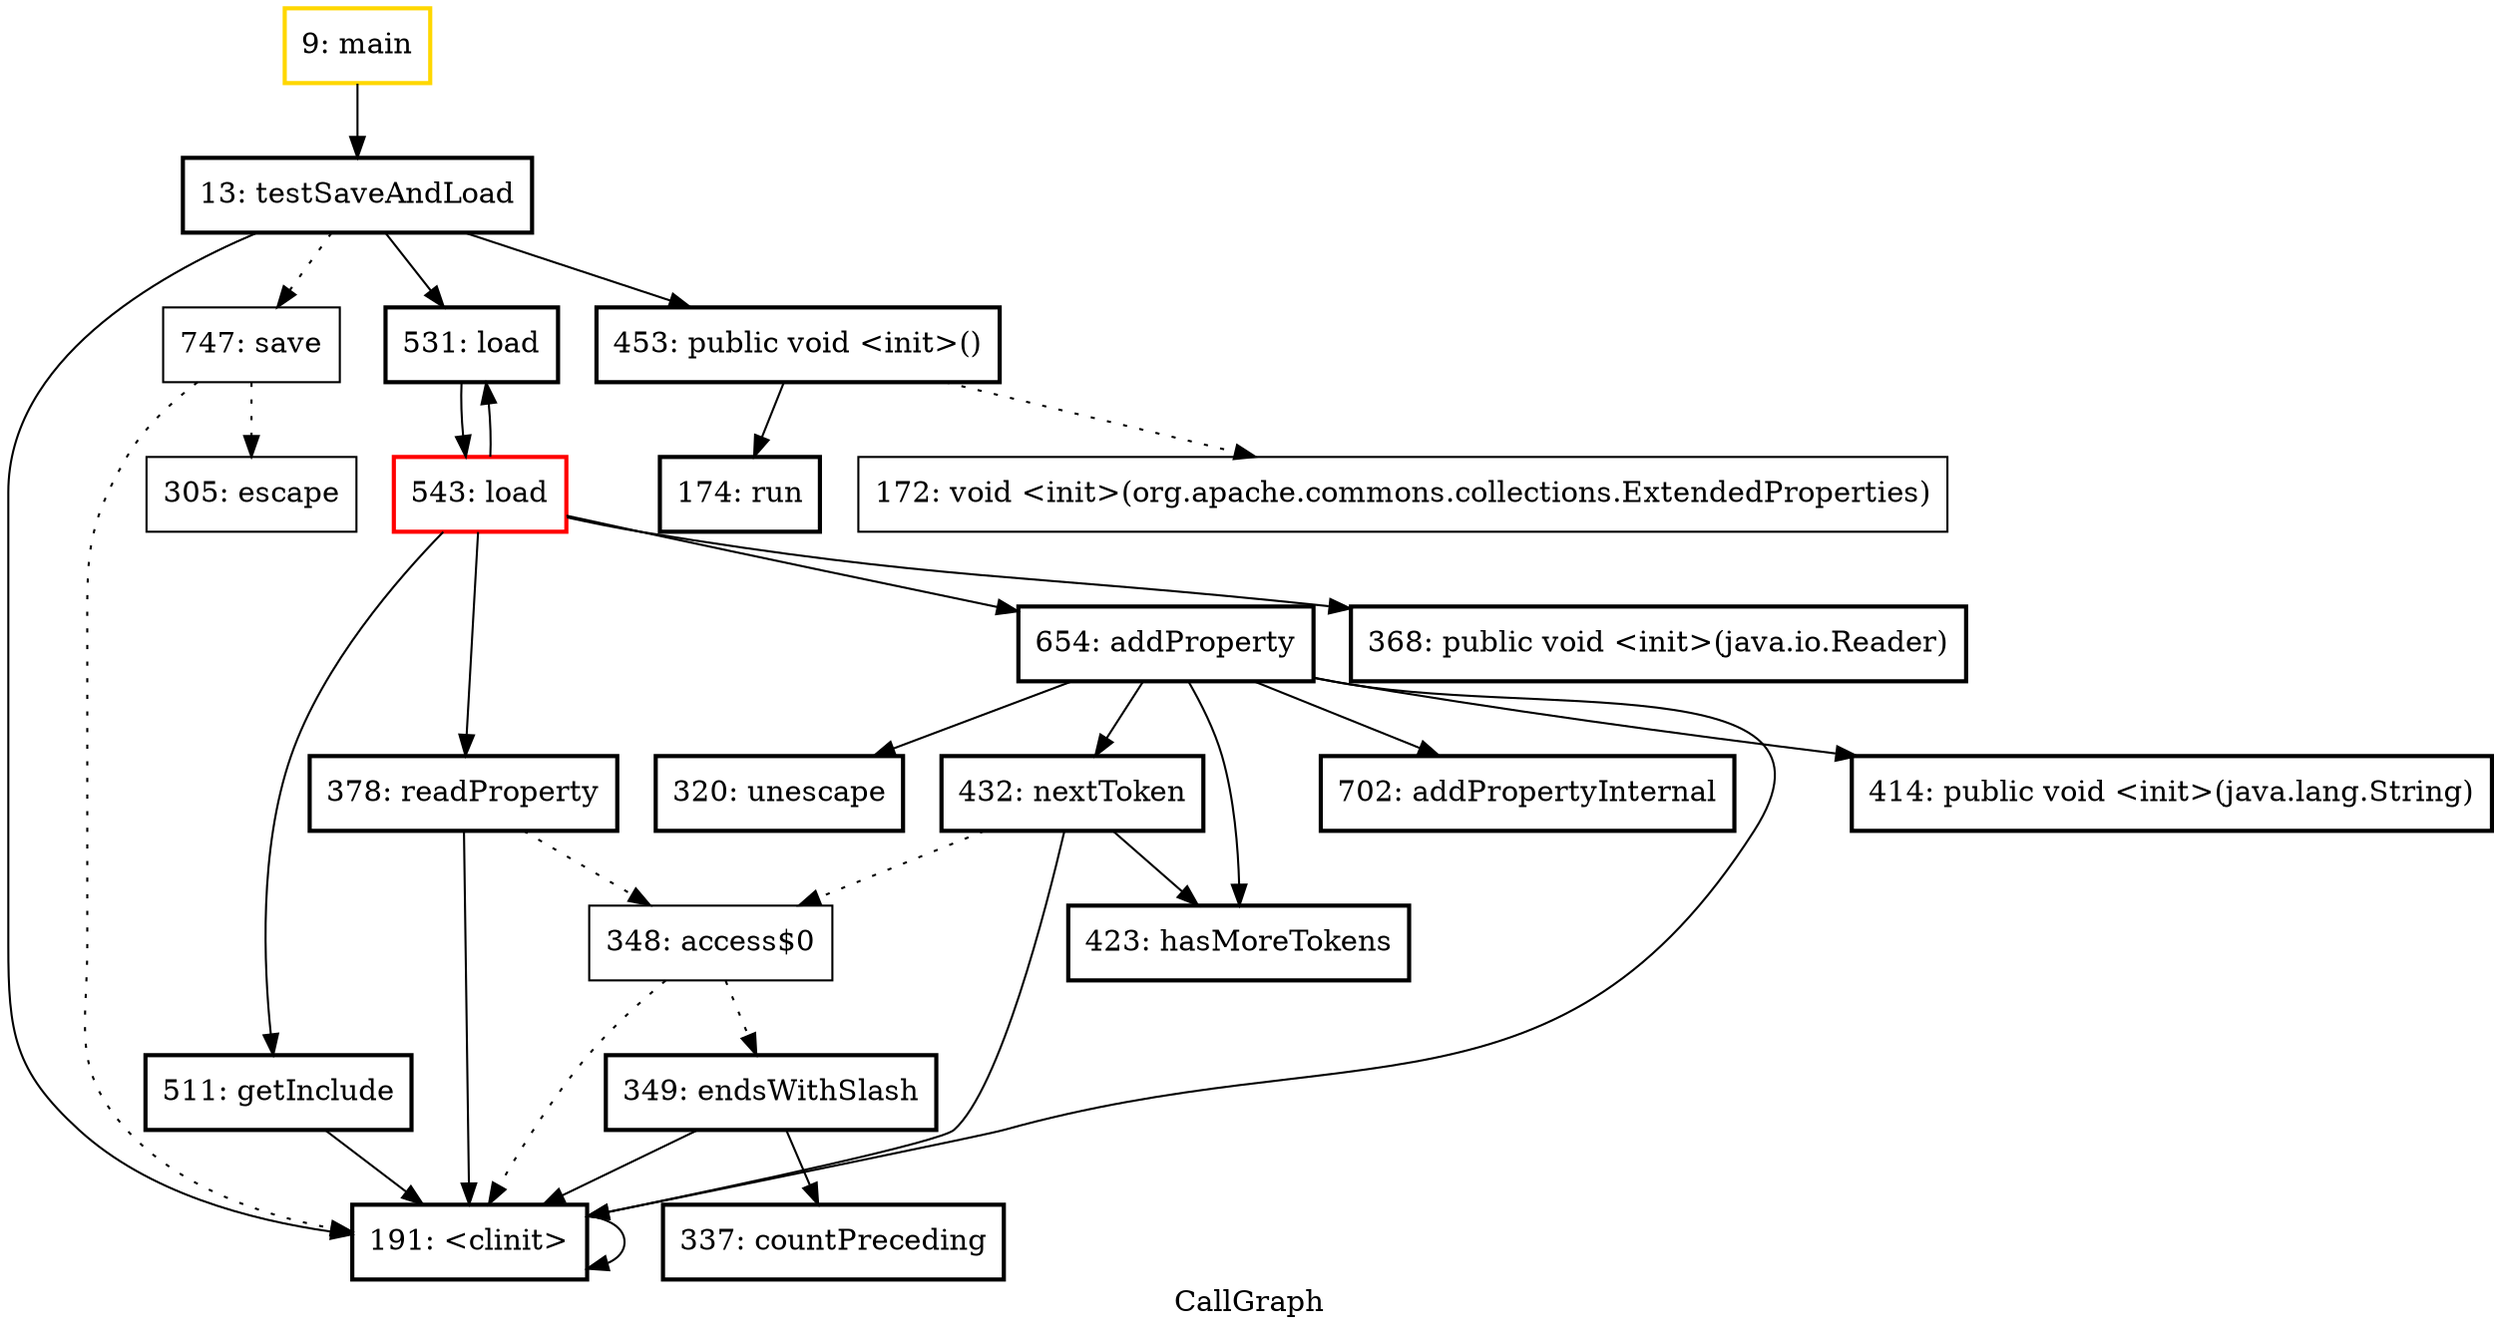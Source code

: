 digraph "CallGraph" {
    label="CallGraph";
node [shape=box];
"9: main" [color=gold] [style=bold]
"543: load" [color=red] [style=bold]
"13: testSaveAndLoad" [style=bold]
"191: <clinit>" [style=bold]
"531: load" [style=bold]
"747: save"
"453: public void <init>()" [style=bold]
"305: escape"
"174: run" [style=bold]
"172: void <init>(org.apache.commons.collections.ExtendedProperties)"
"654: addProperty" [style=bold]
"511: getInclude" [style=bold]
"378: readProperty" [style=bold]
"368: public void <init>(java.io.Reader)" [style=bold]
"702: addPropertyInternal" [style=bold]
"423: hasMoreTokens" [style=bold]
"432: nextToken" [style=bold]
"414: public void <init>(java.lang.String)" [style=bold]
"320: unescape" [style=bold]
"348: access$0"
"349: endsWithSlash" [style=bold]
"337: countPreceding" [style=bold]
"9: main"->"13: testSaveAndLoad";

"13: testSaveAndLoad"->"191: <clinit>";

"13: testSaveAndLoad"->"531: load";

"13: testSaveAndLoad"->"747: save" [style=dotted];

"13: testSaveAndLoad"->"453: public void <init>()";

"191: <clinit>"->"191: <clinit>";

"531: load"->"543: load";

"747: save"->"191: <clinit>" [style=dotted];

"747: save"->"305: escape" [style=dotted];

"453: public void <init>()"->"174: run";

"453: public void <init>()"->"172: void <init>(org.apache.commons.collections.ExtendedProperties)" [style=dotted];

"543: load"->"654: addProperty";

"543: load"->"531: load";

"543: load"->"511: getInclude";

"543: load"->"378: readProperty";

"543: load"->"368: public void <init>(java.io.Reader)";

"654: addProperty"->"191: <clinit>";

"654: addProperty"->"702: addPropertyInternal";

"654: addProperty"->"423: hasMoreTokens";

"654: addProperty"->"432: nextToken";

"654: addProperty"->"414: public void <init>(java.lang.String)";

"654: addProperty"->"320: unescape";

"511: getInclude"->"191: <clinit>";

"378: readProperty"->"191: <clinit>";

"378: readProperty"->"348: access$0" [style=dotted];

"432: nextToken"->"423: hasMoreTokens";

"432: nextToken"->"191: <clinit>";

"432: nextToken"->"348: access$0" [style=dotted];

"348: access$0"->"191: <clinit>" [style=dotted];

"348: access$0"->"349: endsWithSlash" [style=dotted];

"349: endsWithSlash"->"191: <clinit>";

"349: endsWithSlash"->"337: countPreceding";

}